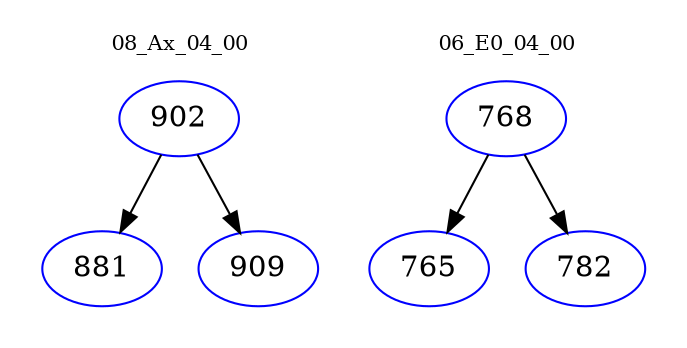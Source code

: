 digraph{
subgraph cluster_0 {
color = white
label = "08_Ax_04_00";
fontsize=10;
T0_902 [label="902", color="blue"]
T0_902 -> T0_881 [color="black"]
T0_881 [label="881", color="blue"]
T0_902 -> T0_909 [color="black"]
T0_909 [label="909", color="blue"]
}
subgraph cluster_1 {
color = white
label = "06_E0_04_00";
fontsize=10;
T1_768 [label="768", color="blue"]
T1_768 -> T1_765 [color="black"]
T1_765 [label="765", color="blue"]
T1_768 -> T1_782 [color="black"]
T1_782 [label="782", color="blue"]
}
}
